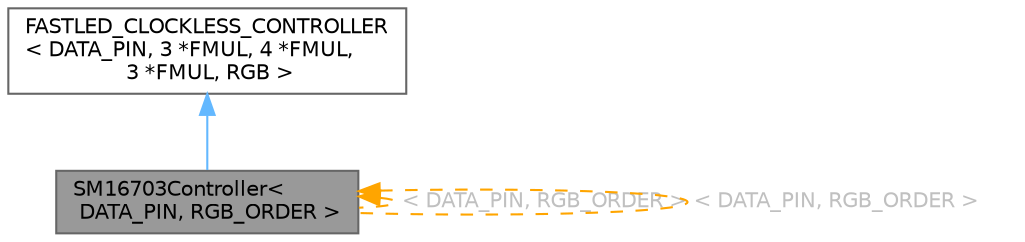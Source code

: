digraph "SM16703Controller&lt; DATA_PIN, RGB_ORDER &gt;"
{
 // INTERACTIVE_SVG=YES
 // LATEX_PDF_SIZE
  bgcolor="transparent";
  edge [fontname=Helvetica,fontsize=10,labelfontname=Helvetica,labelfontsize=10];
  node [fontname=Helvetica,fontsize=10,shape=box,height=0.2,width=0.4];
  Node1 [id="Node000001",label="SM16703Controller\<\l DATA_PIN, RGB_ORDER \>",height=0.2,width=0.4,color="gray40", fillcolor="grey60", style="filled", fontcolor="black",tooltip="SM16703 controller class."];
  Node2 -> Node1 [id="edge1_Node000001_Node000002",dir="back",color="steelblue1",style="solid",tooltip=" "];
  Node2 [id="Node000002",label="FASTLED_CLOCKLESS_CONTROLLER\l\< DATA_PIN, 3 *FMUL, 4 *FMUL,\l 3 *FMUL, RGB \>",height=0.2,width=0.4,color="gray40", fillcolor="white", style="filled",tooltip=" "];
  Node1 -> Node1 [id="edge2_Node000001_Node000001",dir="back",color="orange",style="dashed",tooltip=" ",label=" \< DATA_PIN, RGB_ORDER \>",fontcolor="grey" ];
  Node1 -> Node1 [id="edge3_Node000001_Node000001",dir="back",color="orange",style="dashed",tooltip=" ",label=" \< DATA_PIN, RGB_ORDER \>",fontcolor="grey" ];
}
